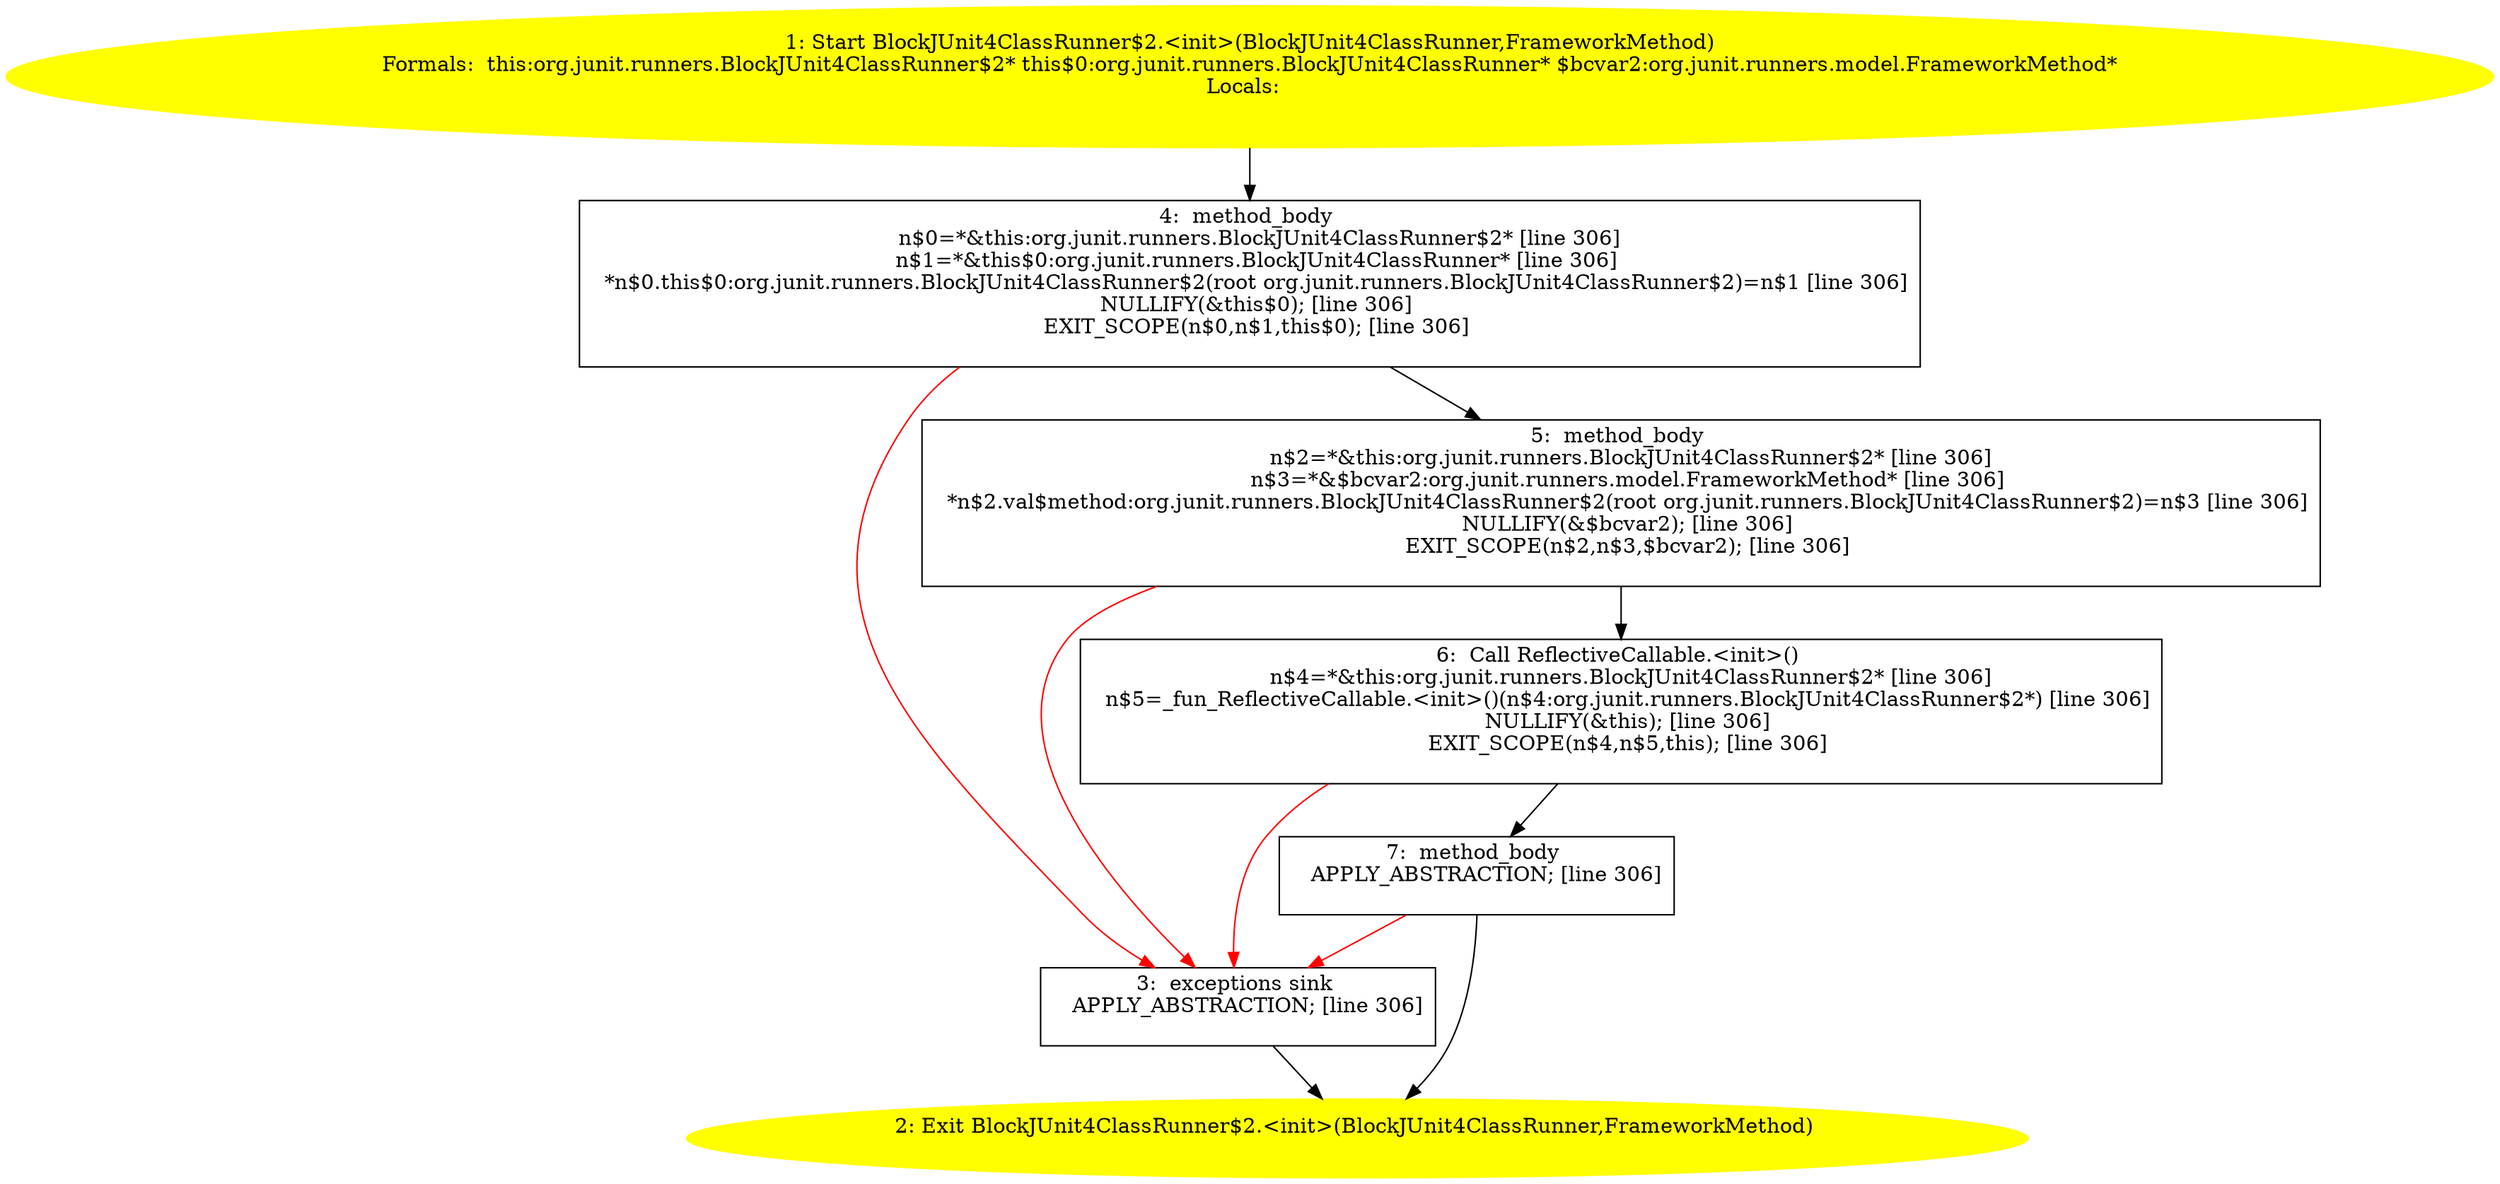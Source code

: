 /* @generated */
digraph cfg {
"org.junit.runners.BlockJUnit4ClassRunner$2.<init>(org.junit.runners.BlockJUnit4ClassRunner,org.junit.bb221b1e155a8d5c45f03e732a9ce171_1" [label="1: Start BlockJUnit4ClassRunner$2.<init>(BlockJUnit4ClassRunner,FrameworkMethod)\nFormals:  this:org.junit.runners.BlockJUnit4ClassRunner$2* this$0:org.junit.runners.BlockJUnit4ClassRunner* $bcvar2:org.junit.runners.model.FrameworkMethod*\nLocals:  \n  " color=yellow style=filled]
	

	 "org.junit.runners.BlockJUnit4ClassRunner$2.<init>(org.junit.runners.BlockJUnit4ClassRunner,org.junit.bb221b1e155a8d5c45f03e732a9ce171_1" -> "org.junit.runners.BlockJUnit4ClassRunner$2.<init>(org.junit.runners.BlockJUnit4ClassRunner,org.junit.bb221b1e155a8d5c45f03e732a9ce171_4" ;
"org.junit.runners.BlockJUnit4ClassRunner$2.<init>(org.junit.runners.BlockJUnit4ClassRunner,org.junit.bb221b1e155a8d5c45f03e732a9ce171_2" [label="2: Exit BlockJUnit4ClassRunner$2.<init>(BlockJUnit4ClassRunner,FrameworkMethod) \n  " color=yellow style=filled]
	

"org.junit.runners.BlockJUnit4ClassRunner$2.<init>(org.junit.runners.BlockJUnit4ClassRunner,org.junit.bb221b1e155a8d5c45f03e732a9ce171_3" [label="3:  exceptions sink \n   APPLY_ABSTRACTION; [line 306]\n " shape="box"]
	

	 "org.junit.runners.BlockJUnit4ClassRunner$2.<init>(org.junit.runners.BlockJUnit4ClassRunner,org.junit.bb221b1e155a8d5c45f03e732a9ce171_3" -> "org.junit.runners.BlockJUnit4ClassRunner$2.<init>(org.junit.runners.BlockJUnit4ClassRunner,org.junit.bb221b1e155a8d5c45f03e732a9ce171_2" ;
"org.junit.runners.BlockJUnit4ClassRunner$2.<init>(org.junit.runners.BlockJUnit4ClassRunner,org.junit.bb221b1e155a8d5c45f03e732a9ce171_4" [label="4:  method_body \n   n$0=*&this:org.junit.runners.BlockJUnit4ClassRunner$2* [line 306]\n  n$1=*&this$0:org.junit.runners.BlockJUnit4ClassRunner* [line 306]\n  *n$0.this$0:org.junit.runners.BlockJUnit4ClassRunner$2(root org.junit.runners.BlockJUnit4ClassRunner$2)=n$1 [line 306]\n  NULLIFY(&this$0); [line 306]\n  EXIT_SCOPE(n$0,n$1,this$0); [line 306]\n " shape="box"]
	

	 "org.junit.runners.BlockJUnit4ClassRunner$2.<init>(org.junit.runners.BlockJUnit4ClassRunner,org.junit.bb221b1e155a8d5c45f03e732a9ce171_4" -> "org.junit.runners.BlockJUnit4ClassRunner$2.<init>(org.junit.runners.BlockJUnit4ClassRunner,org.junit.bb221b1e155a8d5c45f03e732a9ce171_5" ;
	 "org.junit.runners.BlockJUnit4ClassRunner$2.<init>(org.junit.runners.BlockJUnit4ClassRunner,org.junit.bb221b1e155a8d5c45f03e732a9ce171_4" -> "org.junit.runners.BlockJUnit4ClassRunner$2.<init>(org.junit.runners.BlockJUnit4ClassRunner,org.junit.bb221b1e155a8d5c45f03e732a9ce171_3" [color="red" ];
"org.junit.runners.BlockJUnit4ClassRunner$2.<init>(org.junit.runners.BlockJUnit4ClassRunner,org.junit.bb221b1e155a8d5c45f03e732a9ce171_5" [label="5:  method_body \n   n$2=*&this:org.junit.runners.BlockJUnit4ClassRunner$2* [line 306]\n  n$3=*&$bcvar2:org.junit.runners.model.FrameworkMethod* [line 306]\n  *n$2.val$method:org.junit.runners.BlockJUnit4ClassRunner$2(root org.junit.runners.BlockJUnit4ClassRunner$2)=n$3 [line 306]\n  NULLIFY(&$bcvar2); [line 306]\n  EXIT_SCOPE(n$2,n$3,$bcvar2); [line 306]\n " shape="box"]
	

	 "org.junit.runners.BlockJUnit4ClassRunner$2.<init>(org.junit.runners.BlockJUnit4ClassRunner,org.junit.bb221b1e155a8d5c45f03e732a9ce171_5" -> "org.junit.runners.BlockJUnit4ClassRunner$2.<init>(org.junit.runners.BlockJUnit4ClassRunner,org.junit.bb221b1e155a8d5c45f03e732a9ce171_6" ;
	 "org.junit.runners.BlockJUnit4ClassRunner$2.<init>(org.junit.runners.BlockJUnit4ClassRunner,org.junit.bb221b1e155a8d5c45f03e732a9ce171_5" -> "org.junit.runners.BlockJUnit4ClassRunner$2.<init>(org.junit.runners.BlockJUnit4ClassRunner,org.junit.bb221b1e155a8d5c45f03e732a9ce171_3" [color="red" ];
"org.junit.runners.BlockJUnit4ClassRunner$2.<init>(org.junit.runners.BlockJUnit4ClassRunner,org.junit.bb221b1e155a8d5c45f03e732a9ce171_6" [label="6:  Call ReflectiveCallable.<init>() \n   n$4=*&this:org.junit.runners.BlockJUnit4ClassRunner$2* [line 306]\n  n$5=_fun_ReflectiveCallable.<init>()(n$4:org.junit.runners.BlockJUnit4ClassRunner$2*) [line 306]\n  NULLIFY(&this); [line 306]\n  EXIT_SCOPE(n$4,n$5,this); [line 306]\n " shape="box"]
	

	 "org.junit.runners.BlockJUnit4ClassRunner$2.<init>(org.junit.runners.BlockJUnit4ClassRunner,org.junit.bb221b1e155a8d5c45f03e732a9ce171_6" -> "org.junit.runners.BlockJUnit4ClassRunner$2.<init>(org.junit.runners.BlockJUnit4ClassRunner,org.junit.bb221b1e155a8d5c45f03e732a9ce171_7" ;
	 "org.junit.runners.BlockJUnit4ClassRunner$2.<init>(org.junit.runners.BlockJUnit4ClassRunner,org.junit.bb221b1e155a8d5c45f03e732a9ce171_6" -> "org.junit.runners.BlockJUnit4ClassRunner$2.<init>(org.junit.runners.BlockJUnit4ClassRunner,org.junit.bb221b1e155a8d5c45f03e732a9ce171_3" [color="red" ];
"org.junit.runners.BlockJUnit4ClassRunner$2.<init>(org.junit.runners.BlockJUnit4ClassRunner,org.junit.bb221b1e155a8d5c45f03e732a9ce171_7" [label="7:  method_body \n   APPLY_ABSTRACTION; [line 306]\n " shape="box"]
	

	 "org.junit.runners.BlockJUnit4ClassRunner$2.<init>(org.junit.runners.BlockJUnit4ClassRunner,org.junit.bb221b1e155a8d5c45f03e732a9ce171_7" -> "org.junit.runners.BlockJUnit4ClassRunner$2.<init>(org.junit.runners.BlockJUnit4ClassRunner,org.junit.bb221b1e155a8d5c45f03e732a9ce171_2" ;
	 "org.junit.runners.BlockJUnit4ClassRunner$2.<init>(org.junit.runners.BlockJUnit4ClassRunner,org.junit.bb221b1e155a8d5c45f03e732a9ce171_7" -> "org.junit.runners.BlockJUnit4ClassRunner$2.<init>(org.junit.runners.BlockJUnit4ClassRunner,org.junit.bb221b1e155a8d5c45f03e732a9ce171_3" [color="red" ];
}
